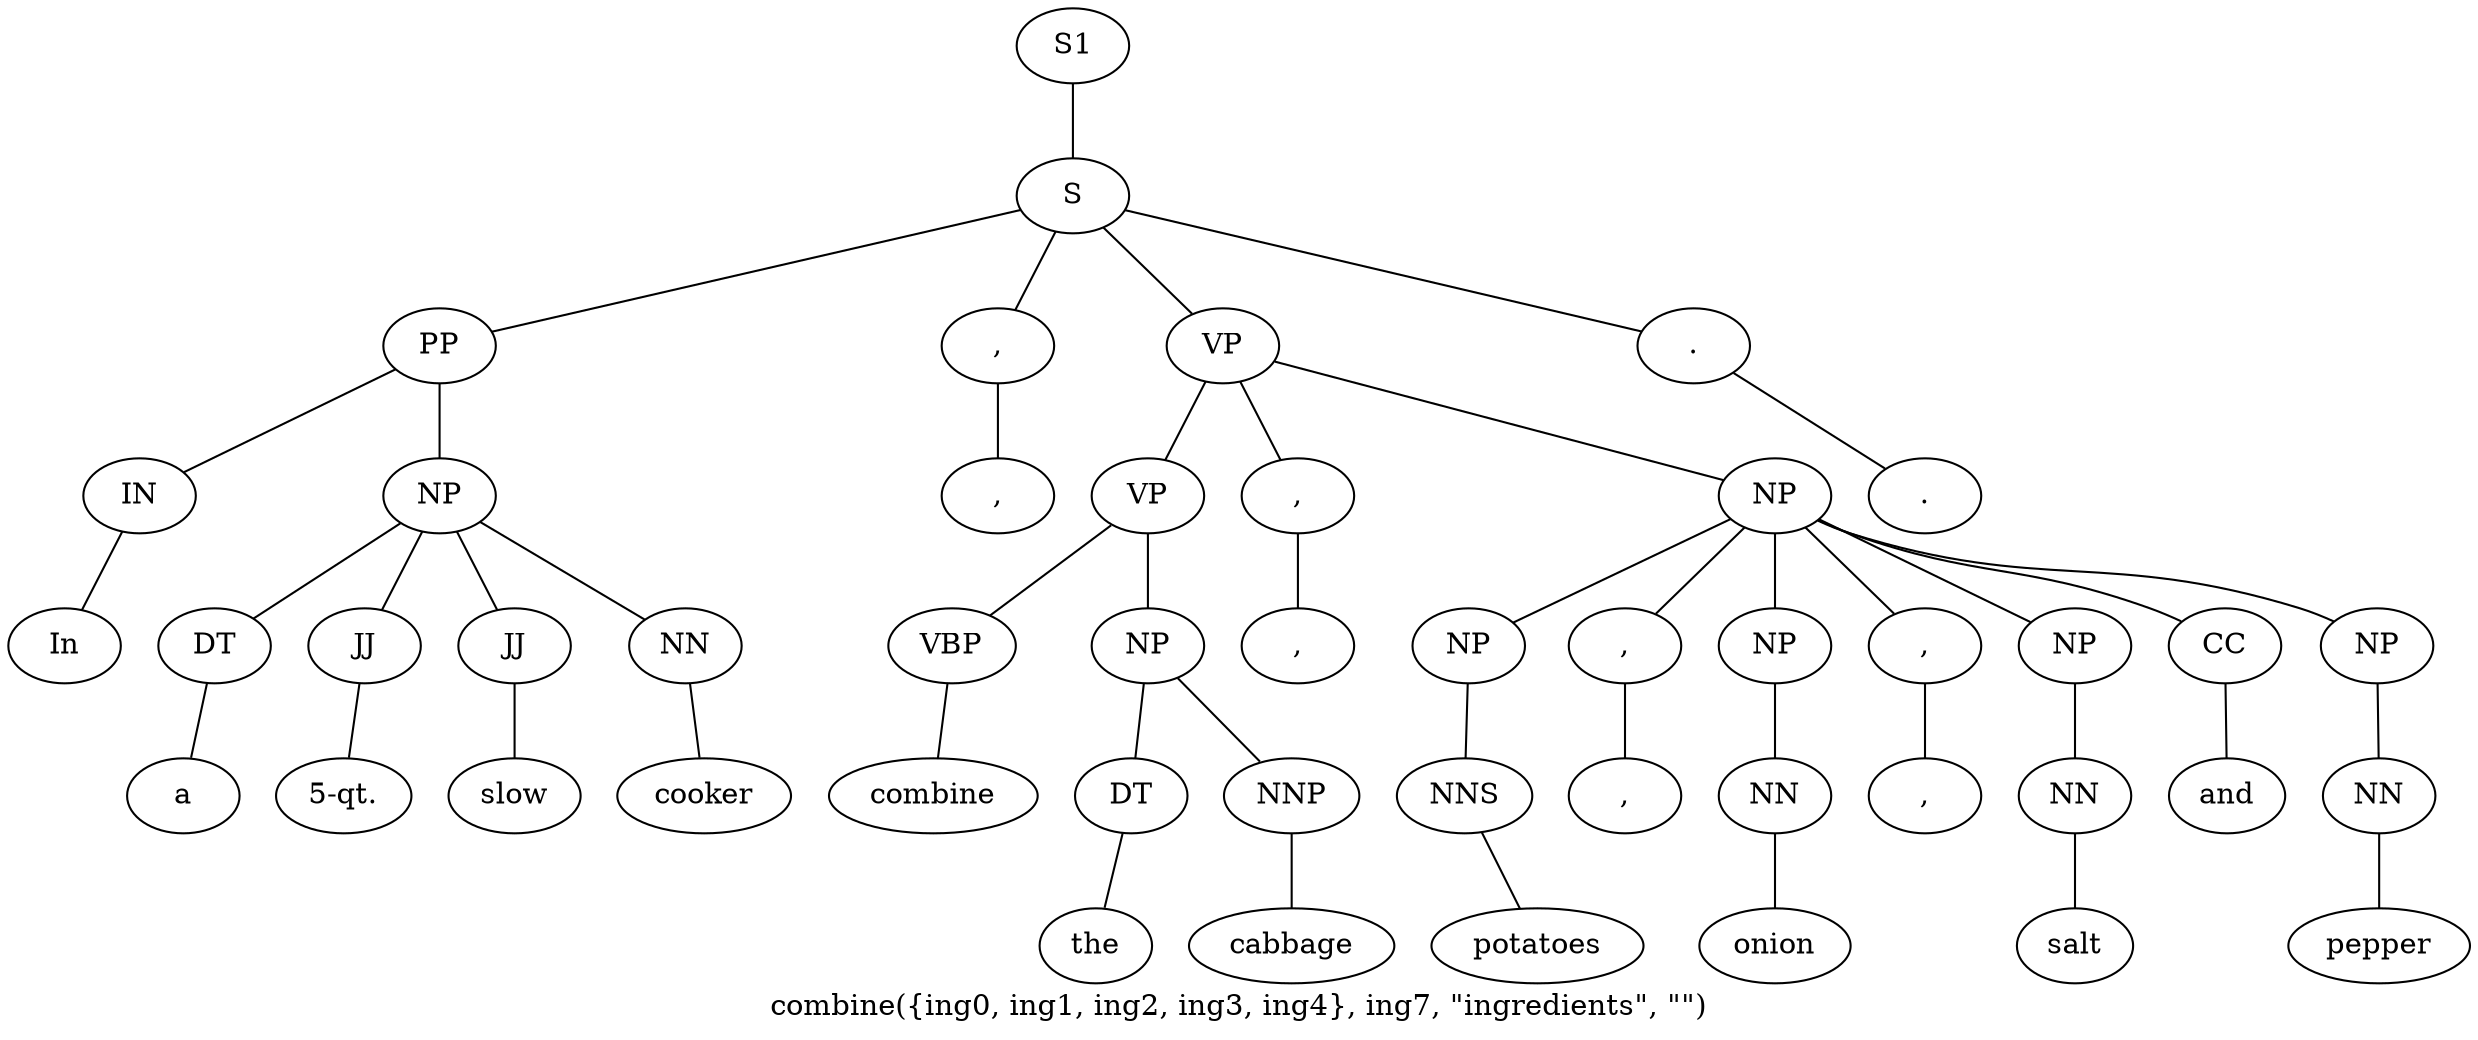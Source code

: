 graph SyntaxGraph {
	label = "combine({ing0, ing1, ing2, ing3, ing4}, ing7, \"ingredients\", \"\")";
	Node0 [label="S1"];
	Node1 [label="S"];
	Node2 [label="PP"];
	Node3 [label="IN"];
	Node4 [label="In"];
	Node5 [label="NP"];
	Node6 [label="DT"];
	Node7 [label="a"];
	Node8 [label="JJ"];
	Node9 [label="5-qt."];
	Node10 [label="JJ"];
	Node11 [label="slow"];
	Node12 [label="NN"];
	Node13 [label="cooker"];
	Node14 [label=","];
	Node15 [label=","];
	Node16 [label="VP"];
	Node17 [label="VP"];
	Node18 [label="VBP"];
	Node19 [label="combine"];
	Node20 [label="NP"];
	Node21 [label="DT"];
	Node22 [label="the"];
	Node23 [label="NNP"];
	Node24 [label="cabbage"];
	Node25 [label=","];
	Node26 [label=","];
	Node27 [label="NP"];
	Node28 [label="NP"];
	Node29 [label="NNS"];
	Node30 [label="potatoes"];
	Node31 [label=","];
	Node32 [label=","];
	Node33 [label="NP"];
	Node34 [label="NN"];
	Node35 [label="onion"];
	Node36 [label=","];
	Node37 [label=","];
	Node38 [label="NP"];
	Node39 [label="NN"];
	Node40 [label="salt"];
	Node41 [label="CC"];
	Node42 [label="and"];
	Node43 [label="NP"];
	Node44 [label="NN"];
	Node45 [label="pepper"];
	Node46 [label="."];
	Node47 [label="."];

	Node0 -- Node1;
	Node1 -- Node2;
	Node1 -- Node14;
	Node1 -- Node16;
	Node1 -- Node46;
	Node2 -- Node3;
	Node2 -- Node5;
	Node3 -- Node4;
	Node5 -- Node6;
	Node5 -- Node8;
	Node5 -- Node10;
	Node5 -- Node12;
	Node6 -- Node7;
	Node8 -- Node9;
	Node10 -- Node11;
	Node12 -- Node13;
	Node14 -- Node15;
	Node16 -- Node17;
	Node16 -- Node25;
	Node16 -- Node27;
	Node17 -- Node18;
	Node17 -- Node20;
	Node18 -- Node19;
	Node20 -- Node21;
	Node20 -- Node23;
	Node21 -- Node22;
	Node23 -- Node24;
	Node25 -- Node26;
	Node27 -- Node28;
	Node27 -- Node31;
	Node27 -- Node33;
	Node27 -- Node36;
	Node27 -- Node38;
	Node27 -- Node41;
	Node27 -- Node43;
	Node28 -- Node29;
	Node29 -- Node30;
	Node31 -- Node32;
	Node33 -- Node34;
	Node34 -- Node35;
	Node36 -- Node37;
	Node38 -- Node39;
	Node39 -- Node40;
	Node41 -- Node42;
	Node43 -- Node44;
	Node44 -- Node45;
	Node46 -- Node47;
}